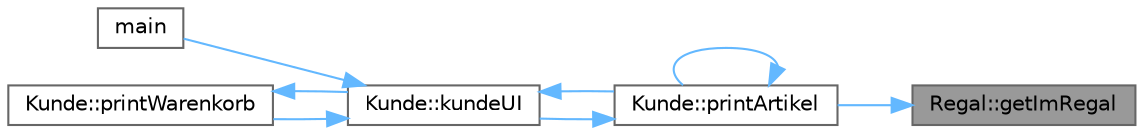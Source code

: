 digraph "Regal::getImRegal"
{
 // INTERACTIVE_SVG=YES
 // LATEX_PDF_SIZE
  bgcolor="transparent";
  edge [fontname=Helvetica,fontsize=10,labelfontname=Helvetica,labelfontsize=10];
  node [fontname=Helvetica,fontsize=10,shape=box,height=0.2,width=0.4];
  rankdir="RL";
  Node1 [id="Node000001",label="Regal::getImRegal",height=0.2,width=0.4,color="gray40", fillcolor="grey60", style="filled", fontcolor="black",tooltip="Gibt eine Liste der Artikel im Regal zurueck."];
  Node1 -> Node2 [id="edge1_Node000001_Node000002",dir="back",color="steelblue1",style="solid",tooltip=" "];
  Node2 [id="Node000002",label="Kunde::printArtikel",height=0.2,width=0.4,color="grey40", fillcolor="white", style="filled",URL="$classKunde.html#af669f9ec888bef86ca32dbc4afc126b8",tooltip="Gibt die Artikel in einem bestimmten Regal aus."];
  Node2 -> Node3 [id="edge2_Node000002_Node000003",dir="back",color="steelblue1",style="solid",tooltip=" "];
  Node3 [id="Node000003",label="Kunde::kundeUI",height=0.2,width=0.4,color="grey40", fillcolor="white", style="filled",URL="$classKunde.html#a710e5b57f7b8e2badbe14b9b9725b69b",tooltip="Oeffnet die Benutzeroberflaeche des Kunden fuer Einkaufsaktionen."];
  Node3 -> Node4 [id="edge3_Node000003_Node000004",dir="back",color="steelblue1",style="solid",tooltip=" "];
  Node4 [id="Node000004",label="main",height=0.2,width=0.4,color="grey40", fillcolor="white", style="filled",URL="$main_8cc.html#a0ddf1224851353fc92bfbff6f499fa97",tooltip="Hauptfunktion des Programms."];
  Node3 -> Node2 [id="edge4_Node000003_Node000002",dir="back",color="steelblue1",style="solid",tooltip=" "];
  Node3 -> Node5 [id="edge5_Node000003_Node000005",dir="back",color="steelblue1",style="solid",tooltip=" "];
  Node5 [id="Node000005",label="Kunde::printWarenkorb",height=0.2,width=0.4,color="grey40", fillcolor="white", style="filled",URL="$classKunde.html#a5d63fab8fc73949a7c6d63d58e893045",tooltip="Gibt den aktuellen Warenkorb des Kunden aus."];
  Node5 -> Node3 [id="edge6_Node000005_Node000003",dir="back",color="steelblue1",style="solid",tooltip=" "];
  Node2 -> Node2 [id="edge7_Node000002_Node000002",dir="back",color="steelblue1",style="solid",tooltip=" "];
}
